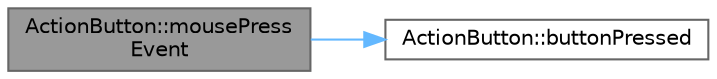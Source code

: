 digraph "ActionButton::mousePressEvent"
{
 // LATEX_PDF_SIZE
  bgcolor="transparent";
  edge [fontname=Helvetica,fontsize=10,labelfontname=Helvetica,labelfontsize=10];
  node [fontname=Helvetica,fontsize=10,shape=box,height=0.2,width=0.4];
  rankdir="LR";
  Node1 [id="Node000001",label="ActionButton::mousePress\lEvent",height=0.2,width=0.4,color="gray40", fillcolor="grey60", style="filled", fontcolor="black",tooltip="Handles the mouse press event on the button."];
  Node1 -> Node2 [id="edge1_Node000001_Node000002",color="steelblue1",style="solid",tooltip=" "];
  Node2 [id="Node000002",label="ActionButton::buttonPressed",height=0.2,width=0.4,color="grey40", fillcolor="white", style="filled",URL="$class_action_button.html#a9c19eeb77d17451d509248ac69de48e9",tooltip="Signal emitted when the button is pressed."];
}
